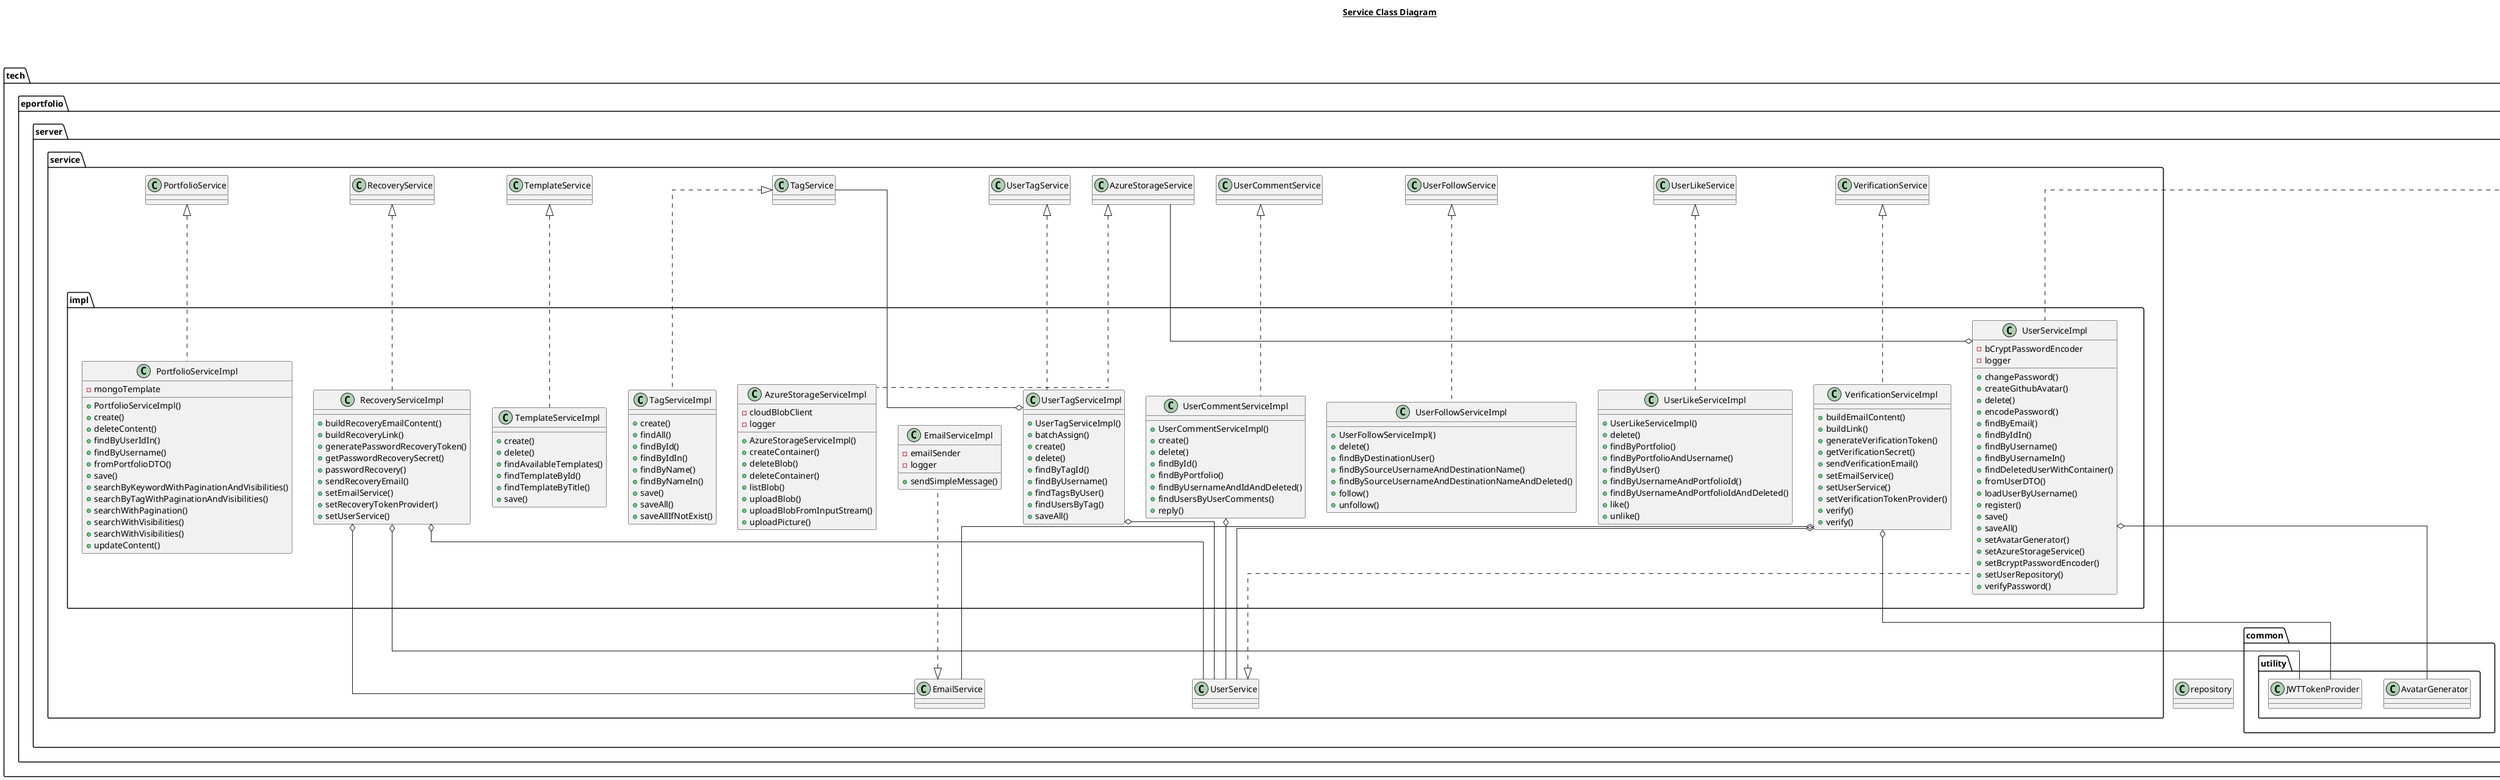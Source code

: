 @startuml
skinparam linetype polyline
skinparam linetype ortho


title __Service Class Diagram__\n

class tech.eportfolio.server.service.impl.AzureStorageServiceImpl {
  - cloudBlobClient
  - logger
  + AzureStorageServiceImpl()
  + createContainer()
  + deleteBlob()
  + deleteContainer()
  + listBlob()
  + uploadBlob()
  + uploadBlobFromInputStream()
  + uploadPicture()
}
class tech.eportfolio.server.service.impl.EmailServiceImpl {
  - emailSender
  - logger
  + sendSimpleMessage()
}
class tech.eportfolio.server.service.impl.PortfolioServiceImpl {
  - mongoTemplate
  + PortfolioServiceImpl()
  + create()
  + deleteContent()
  + findByUserIdIn()
  + findByUsername()
  + fromPortfolioDTO()
  + save()
  + searchByKeywordWithPaginationAndVisibilities()
  + searchByTagWithPaginationAndVisibilities()
  + searchWithPagination()
  + searchWithVisibilities()
  + searchWithVisibilities()
  + updateContent()
}
class tech.eportfolio.server.service.impl.RecoveryServiceImpl {
+ buildRecoveryEmailContent()
+ buildRecoveryLink()
+ generatePasswordRecoveryToken()
+ getPasswordRecoverySecret()
+ passwordRecovery()
+ sendRecoveryEmail()
+ setEmailService()
+ setRecoveryTokenProvider()
+ setUserService()
}
class tech.eportfolio.server.service.impl.TagServiceImpl {
  + create()
  + findAll()
  + findById()
  + findByIdIn()
  + findByName()
  + findByNameIn()
  + save()
  + saveAll()
  + saveAllIfNotExist()
}
class tech.eportfolio.server.service.impl.TemplateServiceImpl {
  + create()
  + delete()
  + findAvailableTemplates()
  + findTemplateById()
  + findTemplateByTitle()
  + save()
}
class tech.eportfolio.server.service.impl.UserCommentServiceImpl {
  + UserCommentServiceImpl()
  + create()
  + delete()
  + findById()
  + findByPortfolio()
  + findByUsernameAndIdAndDeleted()
  + findUsersByUserComments()
  + reply()
}
class tech.eportfolio.server.service.impl.UserFollowServiceImpl {
  + UserFollowServiceImpl()
  + delete()
  + findByDestinationUser()
  + findBySourceUsernameAndDestinationName()
  + findBySourceUsernameAndDestinationNameAndDeleted()
  + follow()
  + unfollow()
}
class tech.eportfolio.server.service.impl.UserLikeServiceImpl {
  + UserLikeServiceImpl()
  + delete()
  + findByPortfolio()
  + findByPortfolioAndUsername()
  + findByUser()
  + findByUsernameAndPortfolioId()
  + findByUsernameAndPortfolioIdAndDeleted()
  + like()
  + unlike()
}
class tech.eportfolio.server.service.impl.UserServiceImpl {
  - bCryptPasswordEncoder
  - logger
  + changePassword()
  + createGithubAvatar()
  + delete()
  + encodePassword()
  + findByEmail()
  + findByIdIn()
  + findByUsername()
  + findByUsernameIn()
  + findDeletedUserWithContainer()
  + fromUserDTO()
  + loadUserByUsername()
  + register()
  + save()
  + saveAll()
  + setAvatarGenerator()
  + setAzureStorageService()
  + setBcryptPasswordEncoder()
  + setUserRepository()
  + verifyPassword()
}
class tech.eportfolio.server.service.impl.UserTagServiceImpl {
  + UserTagServiceImpl()
  + batchAssign()
  + create()
  + delete()
  + findByTagId()
  + findByUsername()
  + findTagsByUser()
  + findUsersByTag()
  + saveAll()
}
class tech.eportfolio.server.service.impl.VerificationServiceImpl {
  + buildEmailContent()
  + buildLink()
  + generateVerificationToken()
  + getVerificationSecret()
  + sendVerificationEmail()
  + setEmailService()
  + setUserService()
  + setVerificationTokenProvider()
  + verify()
  + verify()
}

tech.eportfolio.server.service.impl -[hidden]- tech.eportfolio.server.repository

tech.eportfolio.server.service.impl.AzureStorageServiceImpl .up.|> tech.eportfolio.server.service.AzureStorageService
tech.eportfolio.server.service.impl.EmailServiceImpl .up.|> tech.eportfolio.server.service.EmailService
tech.eportfolio.server.service.impl.PortfolioServiceImpl .up.|> tech.eportfolio.server.service.PortfolioService
tech.eportfolio.server.service.impl.PortfolioServiceImpl o-- tech.eportfolio.server.repository.PortfolioRepository
tech.eportfolio.server.service.impl.RecoveryServiceImpl .up.|> tech.eportfolio.server.service.RecoveryService
tech.eportfolio.server.service.impl.RecoveryServiceImpl o-- tech.eportfolio.server.service.EmailService
tech.eportfolio.server.service.impl.RecoveryServiceImpl o-- tech.eportfolio.server.common.utility.JWTTokenProvider
tech.eportfolio.server.service.impl.RecoveryServiceImpl o-- tech.eportfolio.server.service.UserService
tech.eportfolio.server.service.impl.TagServiceImpl .up.|> tech.eportfolio.server.service.TagService
tech.eportfolio.server.service.impl.TagServiceImpl o-- tech.eportfolio.server.repository.TagRepository
tech.eportfolio.server.service.impl.TemplateServiceImpl .up.|> tech.eportfolio.server.service.TemplateService
tech.eportfolio.server.service.impl.TemplateServiceImpl o-- tech.eportfolio.server.repository.TemplateRepository
tech.eportfolio.server.service.impl.UserCommentServiceImpl .up.|> tech.eportfolio.server.service.UserCommentService
tech.eportfolio.server.service.impl.UserCommentServiceImpl o-- tech.eportfolio.server.repository.UserCommentRepository
tech.eportfolio.server.service.impl.UserCommentServiceImpl o-- tech.eportfolio.server.service.UserService
tech.eportfolio.server.service.impl.UserFollowServiceImpl .up.|> tech.eportfolio.server.service.UserFollowService
tech.eportfolio.server.service.impl.UserFollowServiceImpl o-- tech.eportfolio.server.repository.UserFollowRepository
tech.eportfolio.server.service.impl.UserLikeServiceImpl .up.|> tech.eportfolio.server.service.UserLikeService
tech.eportfolio.server.service.impl.UserLikeServiceImpl o-- tech.eportfolio.server.repository.UserLikeRepository
tech.eportfolio.server.service.impl.UserServiceImpl .up.|> org.springframework.security.core.userdetails.UserDetailsService
tech.eportfolio.server.service.impl.UserServiceImpl .up.|> tech.eportfolio.server.service.UserService
tech.eportfolio.server.service.impl.UserServiceImpl o-- tech.eportfolio.server.common.utility.AvatarGenerator
tech.eportfolio.server.service.impl.UserServiceImpl o-- tech.eportfolio.server.service.AzureStorageService
tech.eportfolio.server.service.impl.UserServiceImpl o-- tech.eportfolio.server.repository.UserRepository
tech.eportfolio.server.service.impl.UserTagServiceImpl .up.|> tech.eportfolio.server.service.UserTagService
tech.eportfolio.server.service.impl.UserTagServiceImpl o-- tech.eportfolio.server.service.TagService
tech.eportfolio.server.service.impl.UserTagServiceImpl o-- tech.eportfolio.server.service.UserService
tech.eportfolio.server.service.impl.UserTagServiceImpl o-- tech.eportfolio.server.repository.UserTagRepository
tech.eportfolio.server.service.impl.VerificationServiceImpl .up.|> tech.eportfolio.server.service.VerificationService
tech.eportfolio.server.service.impl.VerificationServiceImpl o-- tech.eportfolio.server.service.EmailService
tech.eportfolio.server.service.impl.VerificationServiceImpl o-- tech.eportfolio.server.service.UserService
tech.eportfolio.server.service.impl.VerificationServiceImpl o-- tech.eportfolio.server.common.utility.JWTTokenProvider


@enduml
